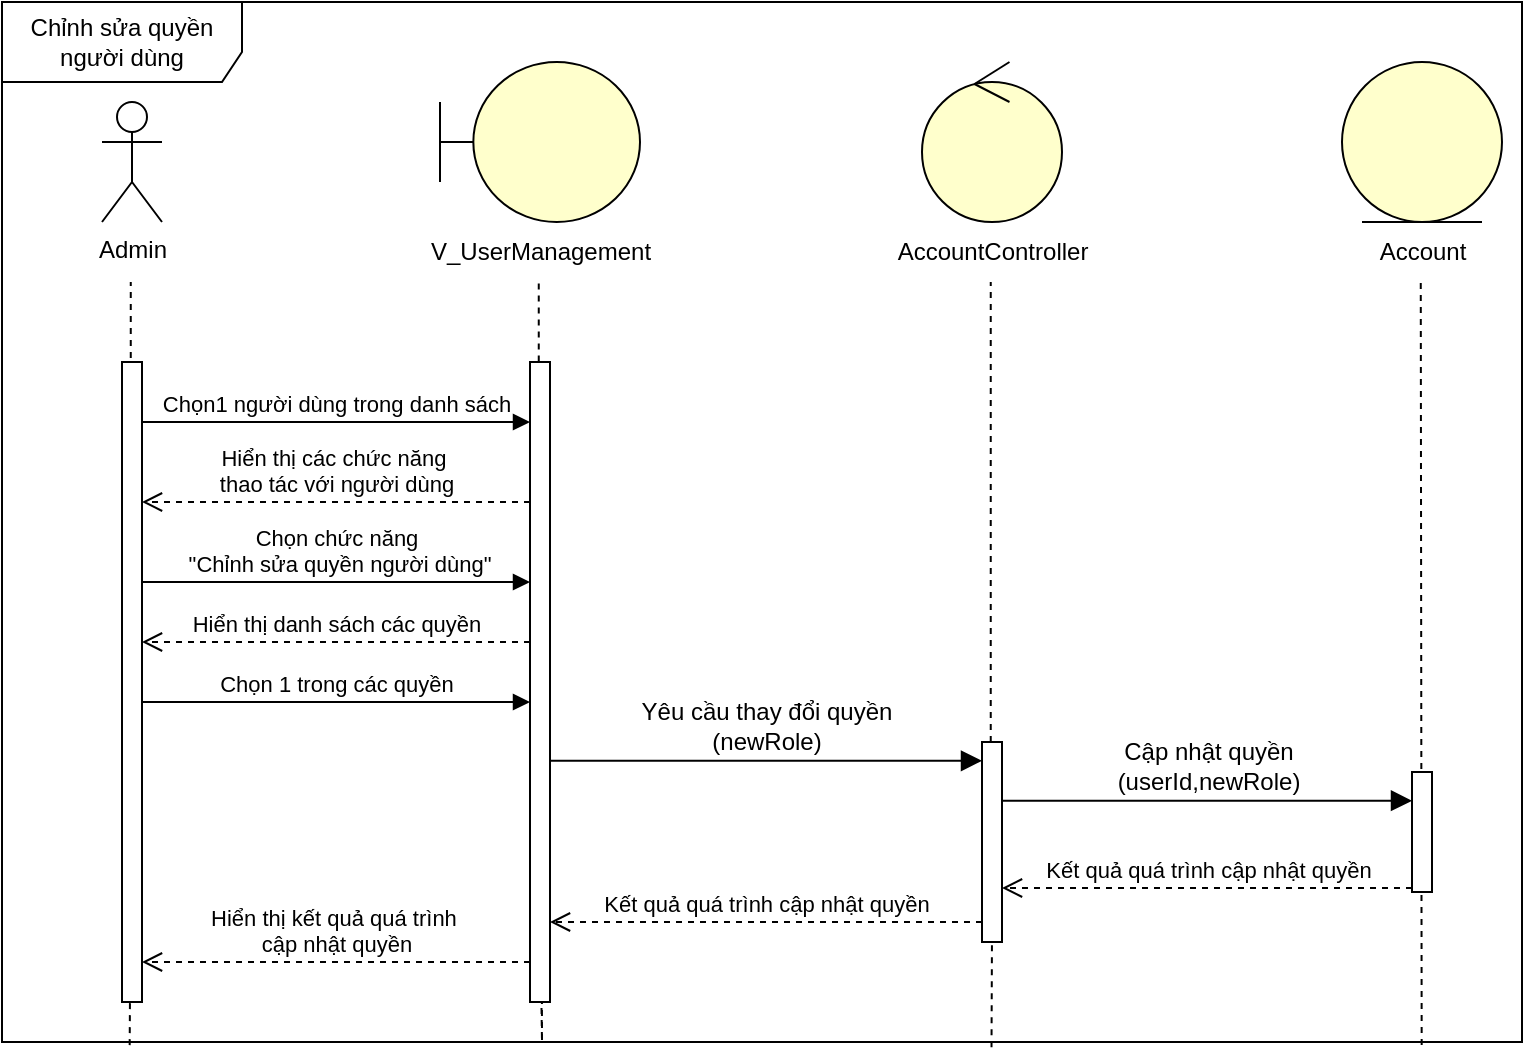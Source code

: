 <mxfile version="27.1.4">
  <diagram name="Trang-1" id="cv6icjJXqkcYVCk2MBvI">
    <mxGraphModel dx="1303" dy="703" grid="1" gridSize="10" guides="1" tooltips="1" connect="1" arrows="1" fold="1" page="1" pageScale="1" pageWidth="827" pageHeight="1169" math="0" shadow="0">
      <root>
        <mxCell id="0" />
        <mxCell id="1" parent="0" />
        <object label="Admin" id="rcxc9e9lUHzk6Sx_kzkf-1">
          <mxCell style="shape=umlActor;verticalLabelPosition=bottom;verticalAlign=top;html=1;outlineConnect=0;" parent="1" vertex="1">
            <mxGeometry x="450" y="190" width="30" height="60" as="geometry" />
          </mxCell>
        </object>
        <mxCell id="rcxc9e9lUHzk6Sx_kzkf-2" value="" style="endArrow=none;dashed=1;html=1;rounded=0;entryX=0.5;entryY=0.5;entryDx=0;entryDy=0;entryPerimeter=0;" parent="1" edge="1">
          <mxGeometry width="50" height="50" relative="1" as="geometry">
            <mxPoint x="464.38" y="390.0" as="sourcePoint" />
            <mxPoint x="464.38" y="280.0" as="targetPoint" />
          </mxGeometry>
        </mxCell>
        <mxCell id="rcxc9e9lUHzk6Sx_kzkf-3" value="" style="shape=umlBoundary;whiteSpace=wrap;html=1;fillColor=light-dark(#FFFFCC,#FFFFCC);" parent="1" vertex="1">
          <mxGeometry x="619" y="170" width="100" height="80" as="geometry" />
        </mxCell>
        <mxCell id="rcxc9e9lUHzk6Sx_kzkf-4" value="" style="endArrow=none;dashed=1;html=1;rounded=0;entryX=0.572;entryY=1.003;entryDx=0;entryDy=0;entryPerimeter=0;" parent="1" edge="1">
          <mxGeometry width="50" height="50" relative="1" as="geometry">
            <mxPoint x="668.38" y="349.76" as="sourcePoint" />
            <mxPoint x="668.38" y="280.0" as="targetPoint" />
          </mxGeometry>
        </mxCell>
        <mxCell id="rcxc9e9lUHzk6Sx_kzkf-5" value="" style="ellipse;shape=umlControl;whiteSpace=wrap;html=1;fillColor=light-dark(#FFFFCC,#FFFFCC);" parent="1" vertex="1">
          <mxGeometry x="860" y="170" width="70" height="80" as="geometry" />
        </mxCell>
        <mxCell id="rcxc9e9lUHzk6Sx_kzkf-6" value="" style="endArrow=none;dashed=1;html=1;rounded=0;entryX=0.497;entryY=1.013;entryDx=0;entryDy=0;entryPerimeter=0;" parent="1" edge="1" source="rcxc9e9lUHzk6Sx_kzkf-17">
          <mxGeometry width="50" height="50" relative="1" as="geometry">
            <mxPoint x="894.37" y="368.96" as="sourcePoint" />
            <mxPoint x="894.37" y="280.0" as="targetPoint" />
          </mxGeometry>
        </mxCell>
        <mxCell id="rcxc9e9lUHzk6Sx_kzkf-7" value="" style="ellipse;shape=umlEntity;whiteSpace=wrap;html=1;fillColor=light-dark(#FFFFCC,#FFFFCC);" parent="1" vertex="1">
          <mxGeometry x="1070" y="170" width="80" height="80" as="geometry" />
        </mxCell>
        <mxCell id="rcxc9e9lUHzk6Sx_kzkf-9" value="" style="endArrow=none;dashed=1;html=1;rounded=0;entryX=0.5;entryY=1;entryDx=0;entryDy=0;exitX=0.934;exitY=1.003;exitDx=0;exitDy=0;exitPerimeter=0;" parent="1" edge="1" source="Ilj_b4vwO4gFpwfoiVtO-5">
          <mxGeometry width="50" height="50" relative="1" as="geometry">
            <mxPoint x="1110" y="810" as="sourcePoint" />
            <mxPoint x="1109.38" y="280.0" as="targetPoint" />
          </mxGeometry>
        </mxCell>
        <mxCell id="rcxc9e9lUHzk6Sx_kzkf-11" value="" style="endArrow=none;dashed=1;html=1;rounded=0;entryX=0.5;entryY=0.5;entryDx=0;entryDy=0;entryPerimeter=0;exitX=0.084;exitY=1.003;exitDx=0;exitDy=0;exitPerimeter=0;" parent="1" source="Ilj_b4vwO4gFpwfoiVtO-5" target="rcxc9e9lUHzk6Sx_kzkf-12" edge="1">
          <mxGeometry width="50" height="50" relative="1" as="geometry">
            <mxPoint x="465" y="1150" as="sourcePoint" />
            <mxPoint x="465" y="240" as="targetPoint" />
          </mxGeometry>
        </mxCell>
        <mxCell id="rcxc9e9lUHzk6Sx_kzkf-12" value="" style="html=1;points=[[0,0,0,0,5],[0,1,0,0,-5],[1,0,0,0,5],[1,1,0,0,-5]];perimeter=orthogonalPerimeter;outlineConnect=0;targetShapes=umlLifeline;portConstraint=eastwest;newEdgeStyle={&quot;curved&quot;:0,&quot;rounded&quot;:0};" parent="1" vertex="1">
          <mxGeometry x="460" y="320" width="10" height="320" as="geometry" />
        </mxCell>
        <mxCell id="rcxc9e9lUHzk6Sx_kzkf-13" value="" style="endArrow=none;dashed=1;html=1;rounded=0;entryX=0.572;entryY=1.003;entryDx=0;entryDy=0;entryPerimeter=0;" parent="1" target="rcxc9e9lUHzk6Sx_kzkf-14" edge="1">
          <mxGeometry width="50" height="50" relative="1" as="geometry">
            <mxPoint x="669.72" y="500" as="sourcePoint" />
            <mxPoint x="621" y="270" as="targetPoint" />
            <Array as="points">
              <mxPoint x="670" y="660" />
            </Array>
          </mxGeometry>
        </mxCell>
        <mxCell id="rcxc9e9lUHzk6Sx_kzkf-14" value="" style="html=1;points=[[0,0,0,0,5],[0,1,0,0,-5],[1,0,0,0,5],[1,1,0,0,-5]];perimeter=orthogonalPerimeter;outlineConnect=0;targetShapes=umlLifeline;portConstraint=eastwest;newEdgeStyle={&quot;curved&quot;:0,&quot;rounded&quot;:0};" parent="1" vertex="1">
          <mxGeometry x="664" y="320" width="10" height="320" as="geometry" />
        </mxCell>
        <mxCell id="rcxc9e9lUHzk6Sx_kzkf-16" value="" style="endArrow=none;dashed=1;html=1;rounded=0;entryX=0.497;entryY=1.013;entryDx=0;entryDy=0;entryPerimeter=0;exitX=0.651;exitY=1.005;exitDx=0;exitDy=0;exitPerimeter=0;" parent="1" target="rcxc9e9lUHzk6Sx_kzkf-17" edge="1" source="Ilj_b4vwO4gFpwfoiVtO-5">
          <mxGeometry width="50" height="50" relative="1" as="geometry">
            <mxPoint x="895" y="1160" as="sourcePoint" />
            <mxPoint x="895" y="271" as="targetPoint" />
          </mxGeometry>
        </mxCell>
        <mxCell id="rcxc9e9lUHzk6Sx_kzkf-17" value="" style="html=1;points=[[0,0,0,0,5],[0,1,0,0,-5],[1,0,0,0,5],[1,1,0,0,-5]];perimeter=orthogonalPerimeter;outlineConnect=0;targetShapes=umlLifeline;portConstraint=eastwest;newEdgeStyle={&quot;curved&quot;:0,&quot;rounded&quot;:0};" parent="1" vertex="1">
          <mxGeometry x="890" y="510" width="10" height="100" as="geometry" />
        </mxCell>
        <mxCell id="rcxc9e9lUHzk6Sx_kzkf-28" value="&lt;font style=&quot;vertical-align: inherit;&quot;&gt;&lt;font style=&quot;vertical-align: inherit;&quot;&gt;Chọn1 người dùng trong danh sách&lt;/font&gt;&lt;/font&gt;" style="html=1;verticalAlign=bottom;endArrow=block;curved=0;rounded=0;" parent="1" edge="1">
          <mxGeometry width="80" relative="1" as="geometry">
            <mxPoint x="470" y="350" as="sourcePoint" />
            <mxPoint x="664" y="350" as="targetPoint" />
          </mxGeometry>
        </mxCell>
        <mxCell id="rcxc9e9lUHzk6Sx_kzkf-30" value="&lt;font style=&quot;vertical-align: inherit;&quot;&gt;&lt;font style=&quot;vertical-align: inherit;&quot;&gt;Hiển thị các chức năng&amp;nbsp;&lt;/font&gt;&lt;/font&gt;&lt;div&gt;&lt;font style=&quot;vertical-align: inherit;&quot;&gt;&lt;font style=&quot;vertical-align: inherit;&quot;&gt;thao tác với người dùng&lt;/font&gt;&lt;/font&gt;&lt;/div&gt;" style="html=1;verticalAlign=bottom;endArrow=open;dashed=1;endSize=8;curved=0;rounded=0;" parent="1" edge="1">
          <mxGeometry relative="1" as="geometry">
            <mxPoint x="664" y="390" as="sourcePoint" />
            <mxPoint x="470" y="390" as="targetPoint" />
          </mxGeometry>
        </mxCell>
        <mxCell id="rcxc9e9lUHzk6Sx_kzkf-31" value="Chọn chức năng&lt;div&gt;&amp;nbsp;&quot;Chỉnh sửa quyền người dùng&quot;&lt;/div&gt;" style="html=1;verticalAlign=bottom;endArrow=block;curved=0;rounded=0;" parent="1" edge="1">
          <mxGeometry width="80" relative="1" as="geometry">
            <mxPoint x="470" y="430" as="sourcePoint" />
            <mxPoint x="664" y="430" as="targetPoint" />
          </mxGeometry>
        </mxCell>
        <mxCell id="rcxc9e9lUHzk6Sx_kzkf-57" value="Hiển thị danh sách các quyền" style="html=1;verticalAlign=bottom;endArrow=open;dashed=1;endSize=8;curved=0;rounded=0;" parent="1" edge="1" source="rcxc9e9lUHzk6Sx_kzkf-14">
          <mxGeometry relative="1" as="geometry">
            <mxPoint x="650" y="460" as="sourcePoint" />
            <mxPoint x="470" y="460" as="targetPoint" />
          </mxGeometry>
        </mxCell>
        <mxCell id="rcxc9e9lUHzk6Sx_kzkf-60" value="Chọn 1 trong các quyền" style="html=1;verticalAlign=bottom;endArrow=block;curved=0;rounded=0;" parent="1" edge="1">
          <mxGeometry width="80" relative="1" as="geometry">
            <mxPoint x="470" y="490" as="sourcePoint" />
            <mxPoint x="664" y="490" as="targetPoint" />
          </mxGeometry>
        </mxCell>
        <mxCell id="pKXvgeJF0G7MHsCE2nNq-1" value="Yêu cầu thay đổi quyền&lt;div&gt;(newRole)&lt;/div&gt;" style="html=1;verticalAlign=bottom;endArrow=block;curved=0;rounded=0;fontSize=12;startSize=8;endSize=8;" parent="1" edge="1">
          <mxGeometry width="80" relative="1" as="geometry">
            <mxPoint x="674" y="519.38" as="sourcePoint" />
            <mxPoint x="890.0" y="519.38" as="targetPoint" />
          </mxGeometry>
        </mxCell>
        <mxCell id="pKXvgeJF0G7MHsCE2nNq-4" value="Cập nhật quyền&lt;div&gt;(userId,newRole)&lt;/div&gt;" style="html=1;verticalAlign=bottom;endArrow=block;curved=0;rounded=0;fontSize=12;startSize=8;endSize=8;" parent="1" edge="1">
          <mxGeometry width="80" relative="1" as="geometry">
            <mxPoint x="900" y="539.37" as="sourcePoint" />
            <mxPoint x="1105" y="539.37" as="targetPoint" />
          </mxGeometry>
        </mxCell>
        <mxCell id="pKXvgeJF0G7MHsCE2nNq-11" value="" style="html=1;points=[[0,0,0,0,5],[0,1,0,0,-5],[1,0,0,0,5],[1,1,0,0,-5]];perimeter=orthogonalPerimeter;outlineConnect=0;targetShapes=umlLifeline;portConstraint=eastwest;newEdgeStyle={&quot;curved&quot;:0,&quot;rounded&quot;:0};" parent="1" vertex="1">
          <mxGeometry x="1105" y="525" width="10" height="60" as="geometry" />
        </mxCell>
        <mxCell id="Ilj_b4vwO4gFpwfoiVtO-1" value="V_UserManagement" style="text;html=1;align=center;verticalAlign=middle;resizable=0;points=[];autosize=1;strokeColor=none;fillColor=none;" parent="1" vertex="1">
          <mxGeometry x="604" y="250" width="130" height="30" as="geometry" />
        </mxCell>
        <mxCell id="Ilj_b4vwO4gFpwfoiVtO-2" value="&lt;span style=&quot;text-wrap-mode: wrap;&quot;&gt;AccountController&lt;/span&gt;" style="text;html=1;align=center;verticalAlign=middle;resizable=0;points=[];autosize=1;strokeColor=none;fillColor=none;" parent="1" vertex="1">
          <mxGeometry x="835" y="250" width="120" height="30" as="geometry" />
        </mxCell>
        <mxCell id="Ilj_b4vwO4gFpwfoiVtO-3" value="&lt;span style=&quot;text-wrap-mode: wrap;&quot;&gt;Account&lt;/span&gt;" style="text;html=1;align=center;verticalAlign=middle;resizable=0;points=[];autosize=1;strokeColor=none;fillColor=none;" parent="1" vertex="1">
          <mxGeometry x="1075" y="250" width="70" height="30" as="geometry" />
        </mxCell>
        <mxCell id="Ilj_b4vwO4gFpwfoiVtO-5" value="Chỉnh sửa quyền người dùng" style="shape=umlFrame;whiteSpace=wrap;html=1;pointerEvents=0;width=120;height=40;" parent="1" vertex="1">
          <mxGeometry x="400" y="140" width="760" height="520" as="geometry" />
        </mxCell>
        <mxCell id="9S_j7sFK2VEOikQMcJuU-1" value="Kết quả quá trình cập nhật quyền" style="html=1;verticalAlign=bottom;endArrow=open;dashed=1;endSize=8;curved=0;rounded=0;" edge="1" parent="1" target="rcxc9e9lUHzk6Sx_kzkf-17">
          <mxGeometry relative="1" as="geometry">
            <mxPoint x="1105" y="583" as="sourcePoint" />
            <mxPoint x="1025" y="583" as="targetPoint" />
          </mxGeometry>
        </mxCell>
        <mxCell id="9S_j7sFK2VEOikQMcJuU-2" value="Kết quả quá trình cập nhật quyền" style="html=1;verticalAlign=bottom;endArrow=open;dashed=1;endSize=8;curved=0;rounded=0;" edge="1" parent="1">
          <mxGeometry relative="1" as="geometry">
            <mxPoint x="890" y="600" as="sourcePoint" />
            <mxPoint x="674" y="600" as="targetPoint" />
          </mxGeometry>
        </mxCell>
        <mxCell id="9S_j7sFK2VEOikQMcJuU-3" value="Hiển thị kết quả quá trình&amp;nbsp;&lt;div&gt;cập nhật quyền&lt;/div&gt;" style="html=1;verticalAlign=bottom;endArrow=open;dashed=1;endSize=8;curved=0;rounded=0;" edge="1" parent="1" target="rcxc9e9lUHzk6Sx_kzkf-12">
          <mxGeometry relative="1" as="geometry">
            <mxPoint x="664" y="620" as="sourcePoint" />
            <mxPoint x="584" y="620" as="targetPoint" />
          </mxGeometry>
        </mxCell>
      </root>
    </mxGraphModel>
  </diagram>
</mxfile>
